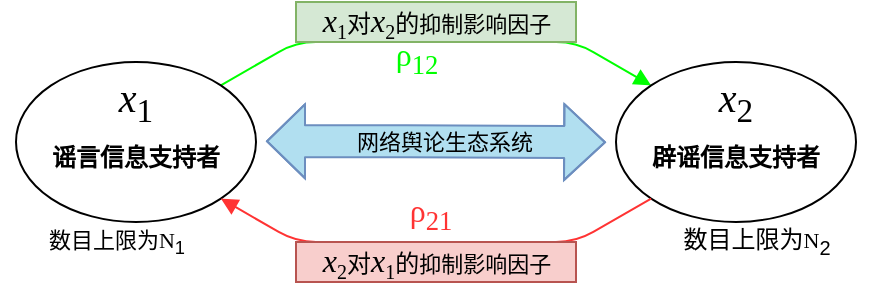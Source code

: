 <mxfile version="14.8.5" type="github">
  <diagram id="Ud3BV54i0hFkQ3ag8ZkD" name="Page-1">
    <mxGraphModel dx="523" dy="377" grid="1" gridSize="10" guides="1" tooltips="1" connect="1" arrows="1" fold="1" page="1" pageScale="1" pageWidth="827" pageHeight="1169" background="none" math="0" shadow="0">
      <root>
        <mxCell id="0" />
        <mxCell id="1" parent="0" />
        <mxCell id="vBrrbc_E7rSGlaNft34t-11" value="&lt;font face=&quot;Times New Roman&quot; style=&quot;font-size: 16px&quot; color=&quot;#00ff00&quot;&gt;ρ&lt;sub&gt;12&lt;/sub&gt;&lt;/font&gt;" style="html=1;verticalAlign=bottom;endArrow=block;entryX=0;entryY=0;entryDx=0;entryDy=0;exitX=1;exitY=0;exitDx=0;exitDy=0;strokeColor=#00FF00;" edge="1" parent="1" source="vBrrbc_E7rSGlaNft34t-1" target="vBrrbc_E7rSGlaNft34t-2">
          <mxGeometry x="-0.09" y="-22" width="80" relative="1" as="geometry">
            <mxPoint x="414" y="139.31" as="sourcePoint" />
            <mxPoint x="524" y="139.81" as="targetPoint" />
            <Array as="points">
              <mxPoint x="390" y="120" />
              <mxPoint x="530" y="120" />
            </Array>
            <mxPoint as="offset" />
          </mxGeometry>
        </mxCell>
        <mxCell id="vBrrbc_E7rSGlaNft34t-1" value="&lt;font face=&quot;Times New Roman&quot; style=&quot;font-size: 12px&quot;&gt;&lt;b&gt;&lt;br&gt;谣言信息支持者&lt;/b&gt;&lt;br&gt;&lt;/font&gt;" style="ellipse;whiteSpace=wrap;html=1;" vertex="1" parent="1">
          <mxGeometry x="250" y="130" width="120" height="80" as="geometry" />
        </mxCell>
        <mxCell id="vBrrbc_E7rSGlaNft34t-2" value="&lt;span style=&quot;font-family: &amp;#34;times new roman&amp;#34;&quot;&gt;&lt;b&gt;&lt;br&gt;辟谣信息支持者&lt;/b&gt;&lt;/span&gt;" style="ellipse;whiteSpace=wrap;html=1;" vertex="1" parent="1">
          <mxGeometry x="550" y="130" width="120" height="80" as="geometry" />
        </mxCell>
        <mxCell id="vBrrbc_E7rSGlaNft34t-3" value="" style="shape=flexArrow;endArrow=classic;startArrow=classic;html=1;endWidth=21;endSize=6.47;width=16;strokeColor=#6c8ebf;fillColor=#B1DFF0;" edge="1" parent="1">
          <mxGeometry width="100" height="100" relative="1" as="geometry">
            <mxPoint x="375" y="169.66" as="sourcePoint" />
            <mxPoint x="545" y="170.16" as="targetPoint" />
            <Array as="points">
              <mxPoint x="445" y="169.66" />
            </Array>
          </mxGeometry>
        </mxCell>
        <mxCell id="vBrrbc_E7rSGlaNft34t-12" value="网络舆论生态系统" style="edgeLabel;html=1;align=center;verticalAlign=middle;resizable=0;points=[];fontSize=11;labelBackgroundColor=#B1DFF0;" vertex="1" connectable="0" parent="vBrrbc_E7rSGlaNft34t-3">
          <mxGeometry x="0.045" y="-3" relative="1" as="geometry">
            <mxPoint y="-3" as="offset" />
          </mxGeometry>
        </mxCell>
        <mxCell id="vBrrbc_E7rSGlaNft34t-4" value="&lt;font style=&quot;font-size: 20px&quot;&gt;&lt;span style=&quot;font-family: &amp;#34;times new roman&amp;#34;&quot;&gt;&lt;i&gt;x&lt;/i&gt;&lt;/span&gt;&lt;sub style=&quot;font-family: &amp;#34;times new roman&amp;#34;&quot;&gt;1&lt;/sub&gt;&lt;/font&gt;" style="text;html=1;strokeColor=none;fillColor=none;align=center;verticalAlign=middle;whiteSpace=wrap;rounded=0;" vertex="1" parent="1">
          <mxGeometry x="290" y="140" width="40" height="20" as="geometry" />
        </mxCell>
        <mxCell id="vBrrbc_E7rSGlaNft34t-5" value="&lt;font style=&quot;font-size: 20px&quot;&gt;&lt;span style=&quot;font-family: &amp;#34;times new roman&amp;#34;&quot;&gt;&lt;span&gt;&lt;i&gt;x&lt;/i&gt;&lt;/span&gt;&lt;span&gt;&lt;sub&gt;2&lt;/sub&gt;&lt;/span&gt;&lt;/span&gt;&lt;/font&gt;" style="text;html=1;strokeColor=none;fillColor=none;align=center;verticalAlign=middle;whiteSpace=wrap;rounded=0;" vertex="1" parent="1">
          <mxGeometry x="590" y="140" width="40" height="20" as="geometry" />
        </mxCell>
        <mxCell id="vBrrbc_E7rSGlaNft34t-6" style="edgeStyle=orthogonalEdgeStyle;rounded=0;orthogonalLoop=1;jettySize=auto;html=1;exitX=0.5;exitY=1;exitDx=0;exitDy=0;" edge="1" parent="1" source="vBrrbc_E7rSGlaNft34t-5" target="vBrrbc_E7rSGlaNft34t-5">
          <mxGeometry relative="1" as="geometry" />
        </mxCell>
        <mxCell id="vBrrbc_E7rSGlaNft34t-8" value="&lt;font style=&quot;font-size: 11px&quot;&gt;数目上限为&lt;font face=&quot;Times New Roman&quot;&gt;N&lt;/font&gt;&lt;sub&gt;1&lt;/sub&gt;&lt;/font&gt;" style="text;html=1;strokeColor=none;fillColor=none;align=center;verticalAlign=middle;whiteSpace=wrap;rounded=0;" vertex="1" parent="1">
          <mxGeometry x="242.5" y="210" width="115" height="20" as="geometry" />
        </mxCell>
        <mxCell id="vBrrbc_E7rSGlaNft34t-10" value="数目上限为&lt;font face=&quot;Times New Roman&quot; style=&quot;font-size: 11px&quot;&gt;N&lt;/font&gt;&lt;sub&gt;2&lt;/sub&gt;" style="text;html=1;strokeColor=none;fillColor=none;align=center;verticalAlign=middle;whiteSpace=wrap;rounded=0;" vertex="1" parent="1">
          <mxGeometry x="562.5" y="210" width="115" height="20" as="geometry" />
        </mxCell>
        <mxCell id="vBrrbc_E7rSGlaNft34t-14" value="&lt;font face=&quot;Times New Roman&quot; style=&quot;font-size: 16px&quot; color=&quot;#ff3333&quot;&gt;ρ&lt;sub&gt;21&lt;/sub&gt;&lt;/font&gt;" style="html=1;verticalAlign=bottom;endArrow=block;exitX=0;exitY=1;exitDx=0;exitDy=0;entryX=1;entryY=1;entryDx=0;entryDy=0;fillColor=#f8cecc;strokeColor=#FF3333;strokeWidth=1;" edge="1" parent="1" source="vBrrbc_E7rSGlaNft34t-2" target="vBrrbc_E7rSGlaNft34t-1">
          <mxGeometry x="0.023" width="80" relative="1" as="geometry">
            <mxPoint x="524" y="180.5" as="sourcePoint" />
            <mxPoint x="359" y="196" as="targetPoint" />
            <mxPoint as="offset" />
            <Array as="points">
              <mxPoint x="530" y="220" />
              <mxPoint x="390" y="220" />
            </Array>
          </mxGeometry>
        </mxCell>
        <mxCell id="vBrrbc_E7rSGlaNft34t-17" value="&lt;span style=&quot;font-size: 16px ; font-family: &amp;#34;times new roman&amp;#34;&quot;&gt;&lt;i&gt;x&lt;/i&gt;&lt;/span&gt;&lt;sub style=&quot;font-family: &amp;#34;times new roman&amp;#34;&quot;&gt;1&lt;/sub&gt;&lt;span style=&quot;font-family: &amp;#34;times new roman&amp;#34;&quot;&gt;对&lt;/span&gt;&lt;span style=&quot;font-size: 16px ; font-family: &amp;#34;times new roman&amp;#34;&quot;&gt;&lt;i&gt;x&lt;/i&gt;&lt;/span&gt;&lt;sub style=&quot;font-family: &amp;#34;times new roman&amp;#34;&quot;&gt;2&lt;/sub&gt;&lt;span style=&quot;font-family: &amp;#34;times new roman&amp;#34;&quot;&gt;的&lt;/span&gt;&lt;span style=&quot;font-size: 11px ; text-align: left&quot;&gt;抑制影响因子&lt;/span&gt;" style="text;html=1;align=center;verticalAlign=middle;resizable=0;points=[];autosize=1;strokeColor=#82b366;fontSize=12;fillColor=#d5e8d4;" vertex="1" parent="1">
          <mxGeometry x="390" y="100" width="140" height="20" as="geometry" />
        </mxCell>
        <mxCell id="vBrrbc_E7rSGlaNft34t-24" value="&lt;span style=&quot;font-size: 16px ; font-family: &amp;#34;times new roman&amp;#34;&quot;&gt;&lt;i&gt;x&lt;/i&gt;&lt;/span&gt;&lt;sub style=&quot;font-family: &amp;#34;times new roman&amp;#34;&quot;&gt;2&lt;/sub&gt;&lt;span style=&quot;font-family: &amp;#34;times new roman&amp;#34;&quot;&gt;对&lt;/span&gt;&lt;span style=&quot;font-size: 16px ; font-family: &amp;#34;times new roman&amp;#34;&quot;&gt;&lt;i&gt;x&lt;/i&gt;&lt;/span&gt;&lt;sub style=&quot;font-family: &amp;#34;times new roman&amp;#34;&quot;&gt;1&lt;/sub&gt;&lt;span style=&quot;font-family: &amp;#34;times new roman&amp;#34;&quot;&gt;的&lt;/span&gt;&lt;span style=&quot;font-size: 11px ; text-align: left&quot;&gt;抑制影响因子&lt;/span&gt;" style="text;html=1;align=center;verticalAlign=middle;resizable=0;points=[];autosize=1;strokeColor=#b85450;fontSize=12;fillColor=#f8cecc;" vertex="1" parent="1">
          <mxGeometry x="390" y="220" width="140" height="20" as="geometry" />
        </mxCell>
      </root>
    </mxGraphModel>
  </diagram>
</mxfile>
